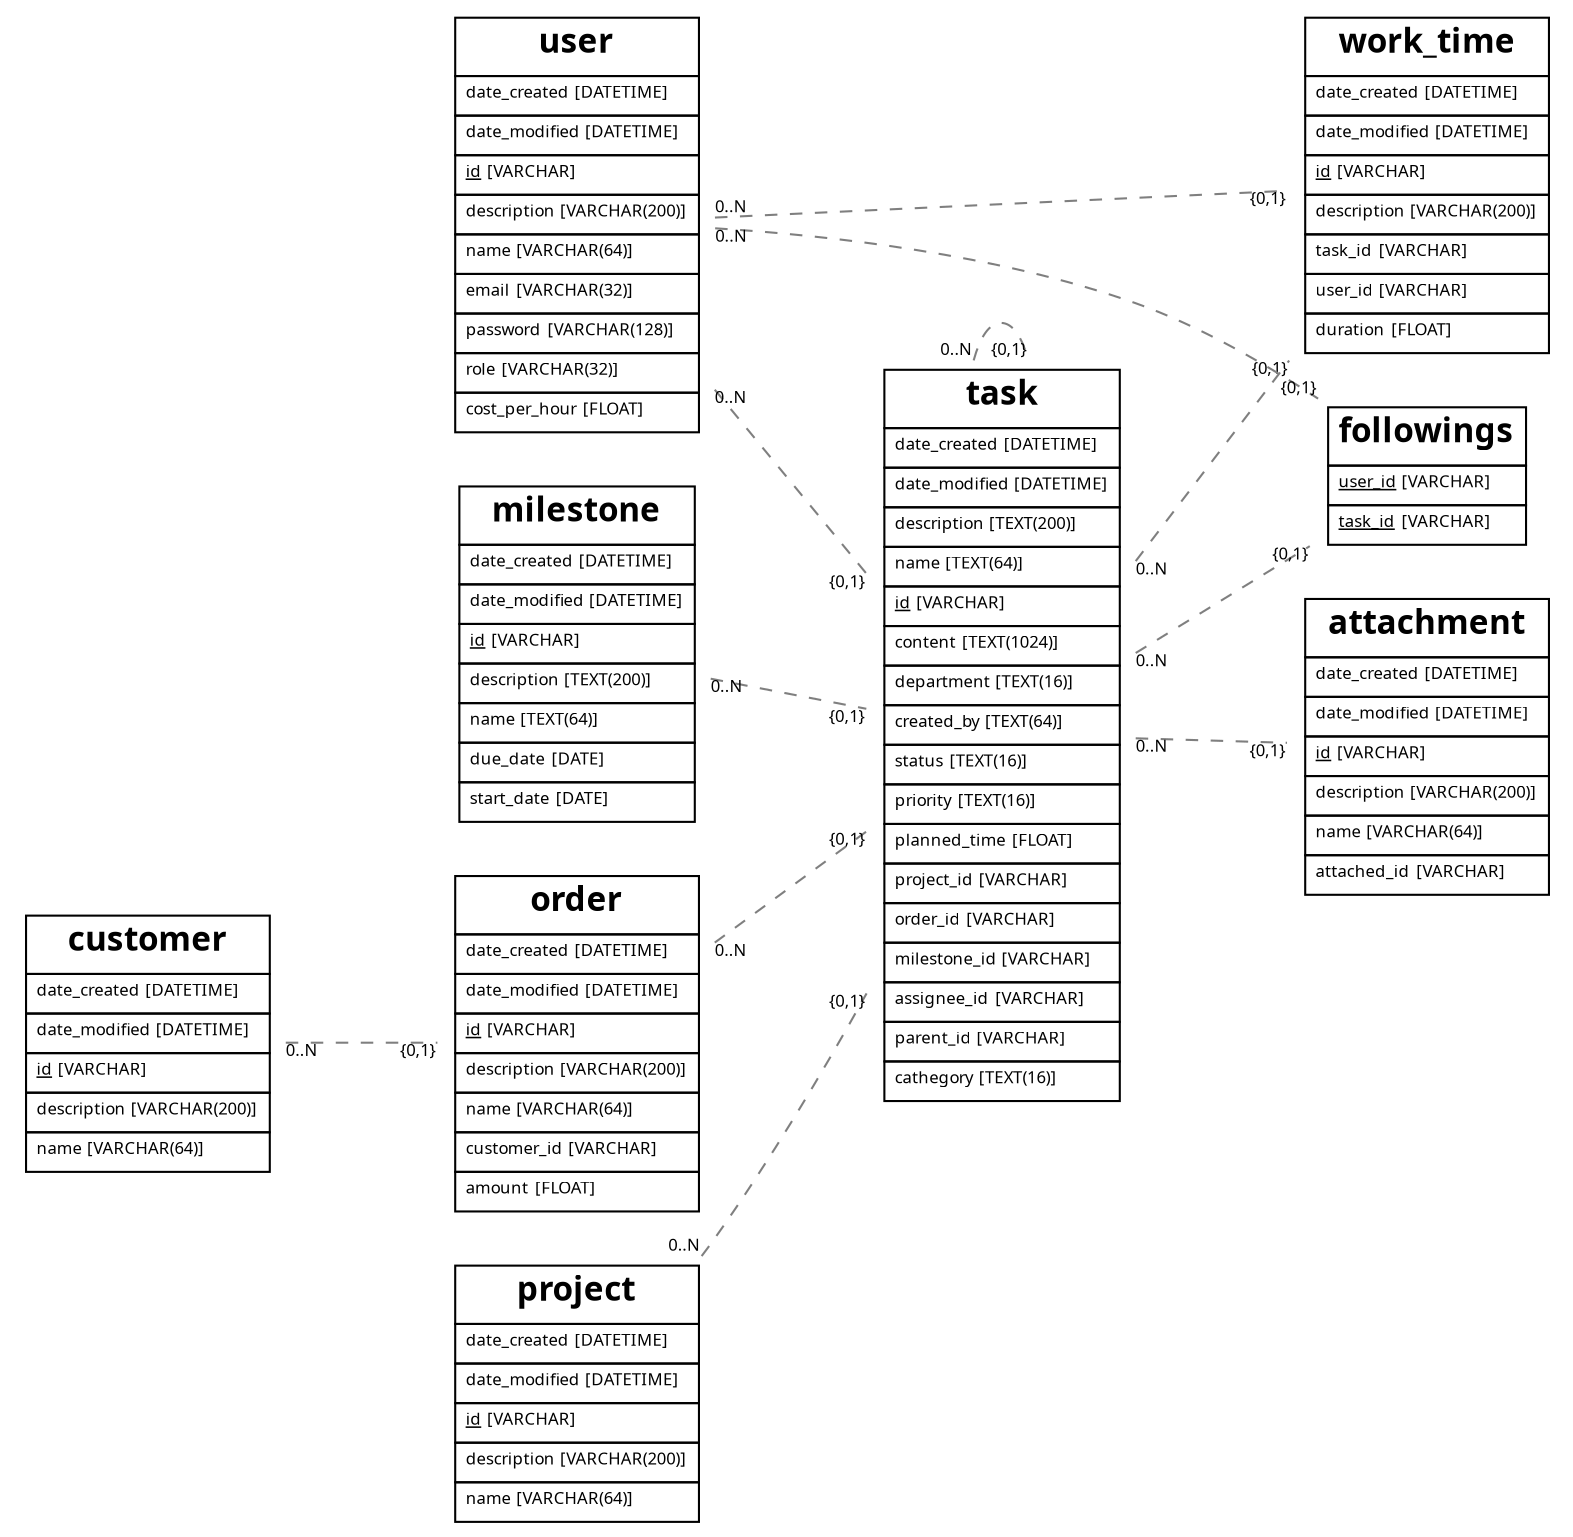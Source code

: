  graph {
    graph [rankdir=LR];
    node [label="\N",
        shape=plaintext
        fontsize=8,
        fontname=Verdana
    ];
    edge [color=gray50,
        minlen=2,
        style=dashed
        fontsize=8,
        fontname=Verdana
    ];

"customer" [label=<<FONT FACE="Verdana"><TABLE BORDER="0" CELLBORDER="1" CELLPADDING="4" CELLSPACING="0"><TR><TD><B><FONT POINT-SIZE="16">customer</FONT></B></TD></TR><TR><TD ALIGN="LEFT"><FONT>date_created</FONT><FONT> [DATETIME]</FONT></TD></TR><TR><TD ALIGN="LEFT"><FONT>date_modified</FONT><FONT> [DATETIME]</FONT></TD></TR><TR><TD ALIGN="LEFT"><u><FONT>id</FONT></u><FONT> [VARCHAR]</FONT></TD></TR><TR><TD ALIGN="LEFT"><FONT>description</FONT><FONT> [VARCHAR(200)]</FONT></TD></TR><TR><TD ALIGN="LEFT"><FONT>name</FONT><FONT> [VARCHAR(64)]</FONT></TD></TR></TABLE></FONT>>];
"task" [label=<<FONT FACE="Verdana"><TABLE BORDER="0" CELLBORDER="1" CELLPADDING="4" CELLSPACING="0"><TR><TD><B><FONT POINT-SIZE="16">task</FONT></B></TD></TR><TR><TD ALIGN="LEFT"><FONT>date_created</FONT><FONT> [DATETIME]</FONT></TD></TR><TR><TD ALIGN="LEFT"><FONT>date_modified</FONT><FONT> [DATETIME]</FONT></TD></TR><TR><TD ALIGN="LEFT"><FONT>description</FONT><FONT> [TEXT(200)]</FONT></TD></TR><TR><TD ALIGN="LEFT"><FONT>name</FONT><FONT> [TEXT(64)]</FONT></TD></TR><TR><TD ALIGN="LEFT"><u><FONT>id</FONT></u><FONT> [VARCHAR]</FONT></TD></TR><TR><TD ALIGN="LEFT"><FONT>content</FONT><FONT> [TEXT(1024)]</FONT></TD></TR><TR><TD ALIGN="LEFT"><FONT>department</FONT><FONT> [TEXT(16)]</FONT></TD></TR><TR><TD ALIGN="LEFT"><FONT>created_by</FONT><FONT> [TEXT(64)]</FONT></TD></TR><TR><TD ALIGN="LEFT"><FONT>status</FONT><FONT> [TEXT(16)]</FONT></TD></TR><TR><TD ALIGN="LEFT"><FONT>priority</FONT><FONT> [TEXT(16)]</FONT></TD></TR><TR><TD ALIGN="LEFT"><FONT>planned_time</FONT><FONT> [FLOAT]</FONT></TD></TR><TR><TD ALIGN="LEFT"><FONT>project_id</FONT><FONT> [VARCHAR]</FONT></TD></TR><TR><TD ALIGN="LEFT"><FONT>order_id</FONT><FONT> [VARCHAR]</FONT></TD></TR><TR><TD ALIGN="LEFT"><FONT>milestone_id</FONT><FONT> [VARCHAR]</FONT></TD></TR><TR><TD ALIGN="LEFT"><FONT>assignee_id</FONT><FONT> [VARCHAR]</FONT></TD></TR><TR><TD ALIGN="LEFT"><FONT>parent_id</FONT><FONT> [VARCHAR]</FONT></TD></TR><TR><TD ALIGN="LEFT"><FONT>cathegory</FONT><FONT> [TEXT(16)]</FONT></TD></TR></TABLE></FONT>>];
"followings" [label=<<FONT FACE="Verdana"><TABLE BORDER="0" CELLBORDER="1" CELLPADDING="4" CELLSPACING="0"><TR><TD><B><FONT POINT-SIZE="16">followings</FONT></B></TD></TR><TR><TD ALIGN="LEFT"><u><FONT>user_id</FONT></u><FONT> [VARCHAR]</FONT></TD></TR><TR><TD ALIGN="LEFT"><u><FONT>task_id</FONT></u><FONT> [VARCHAR]</FONT></TD></TR></TABLE></FONT>>];
"work_time" [label=<<FONT FACE="Verdana"><TABLE BORDER="0" CELLBORDER="1" CELLPADDING="4" CELLSPACING="0"><TR><TD><B><FONT POINT-SIZE="16">work_time</FONT></B></TD></TR><TR><TD ALIGN="LEFT"><FONT>date_created</FONT><FONT> [DATETIME]</FONT></TD></TR><TR><TD ALIGN="LEFT"><FONT>date_modified</FONT><FONT> [DATETIME]</FONT></TD></TR><TR><TD ALIGN="LEFT"><u><FONT>id</FONT></u><FONT> [VARCHAR]</FONT></TD></TR><TR><TD ALIGN="LEFT"><FONT>description</FONT><FONT> [VARCHAR(200)]</FONT></TD></TR><TR><TD ALIGN="LEFT"><FONT>task_id</FONT><FONT> [VARCHAR]</FONT></TD></TR><TR><TD ALIGN="LEFT"><FONT>user_id</FONT><FONT> [VARCHAR]</FONT></TD></TR><TR><TD ALIGN="LEFT"><FONT>duration</FONT><FONT> [FLOAT]</FONT></TD></TR></TABLE></FONT>>];
"project" [label=<<FONT FACE="Verdana"><TABLE BORDER="0" CELLBORDER="1" CELLPADDING="4" CELLSPACING="0"><TR><TD><B><FONT POINT-SIZE="16">project</FONT></B></TD></TR><TR><TD ALIGN="LEFT"><FONT>date_created</FONT><FONT> [DATETIME]</FONT></TD></TR><TR><TD ALIGN="LEFT"><FONT>date_modified</FONT><FONT> [DATETIME]</FONT></TD></TR><TR><TD ALIGN="LEFT"><u><FONT>id</FONT></u><FONT> [VARCHAR]</FONT></TD></TR><TR><TD ALIGN="LEFT"><FONT>description</FONT><FONT> [VARCHAR(200)]</FONT></TD></TR><TR><TD ALIGN="LEFT"><FONT>name</FONT><FONT> [VARCHAR(64)]</FONT></TD></TR></TABLE></FONT>>];
"attachment" [label=<<FONT FACE="Verdana"><TABLE BORDER="0" CELLBORDER="1" CELLPADDING="4" CELLSPACING="0"><TR><TD><B><FONT POINT-SIZE="16">attachment</FONT></B></TD></TR><TR><TD ALIGN="LEFT"><FONT>date_created</FONT><FONT> [DATETIME]</FONT></TD></TR><TR><TD ALIGN="LEFT"><FONT>date_modified</FONT><FONT> [DATETIME]</FONT></TD></TR><TR><TD ALIGN="LEFT"><u><FONT>id</FONT></u><FONT> [VARCHAR]</FONT></TD></TR><TR><TD ALIGN="LEFT"><FONT>description</FONT><FONT> [VARCHAR(200)]</FONT></TD></TR><TR><TD ALIGN="LEFT"><FONT>name</FONT><FONT> [VARCHAR(64)]</FONT></TD></TR><TR><TD ALIGN="LEFT"><FONT>attached_id</FONT><FONT> [VARCHAR]</FONT></TD></TR></TABLE></FONT>>];
"milestone" [label=<<FONT FACE="Verdana"><TABLE BORDER="0" CELLBORDER="1" CELLPADDING="4" CELLSPACING="0"><TR><TD><B><FONT POINT-SIZE="16">milestone</FONT></B></TD></TR><TR><TD ALIGN="LEFT"><FONT>date_created</FONT><FONT> [DATETIME]</FONT></TD></TR><TR><TD ALIGN="LEFT"><FONT>date_modified</FONT><FONT> [DATETIME]</FONT></TD></TR><TR><TD ALIGN="LEFT"><u><FONT>id</FONT></u><FONT> [VARCHAR]</FONT></TD></TR><TR><TD ALIGN="LEFT"><FONT>description</FONT><FONT> [TEXT(200)]</FONT></TD></TR><TR><TD ALIGN="LEFT"><FONT>name</FONT><FONT> [TEXT(64)]</FONT></TD></TR><TR><TD ALIGN="LEFT"><FONT>due_date</FONT><FONT> [DATE]</FONT></TD></TR><TR><TD ALIGN="LEFT"><FONT>start_date</FONT><FONT> [DATE]</FONT></TD></TR></TABLE></FONT>>];
"order" [label=<<FONT FACE="Verdana"><TABLE BORDER="0" CELLBORDER="1" CELLPADDING="4" CELLSPACING="0"><TR><TD><B><FONT POINT-SIZE="16">order</FONT></B></TD></TR><TR><TD ALIGN="LEFT"><FONT>date_created</FONT><FONT> [DATETIME]</FONT></TD></TR><TR><TD ALIGN="LEFT"><FONT>date_modified</FONT><FONT> [DATETIME]</FONT></TD></TR><TR><TD ALIGN="LEFT"><u><FONT>id</FONT></u><FONT> [VARCHAR]</FONT></TD></TR><TR><TD ALIGN="LEFT"><FONT>description</FONT><FONT> [VARCHAR(200)]</FONT></TD></TR><TR><TD ALIGN="LEFT"><FONT>name</FONT><FONT> [VARCHAR(64)]</FONT></TD></TR><TR><TD ALIGN="LEFT"><FONT>customer_id</FONT><FONT> [VARCHAR]</FONT></TD></TR><TR><TD ALIGN="LEFT"><FONT>amount</FONT><FONT> [FLOAT]</FONT></TD></TR></TABLE></FONT>>];
"user" [label=<<FONT FACE="Verdana"><TABLE BORDER="0" CELLBORDER="1" CELLPADDING="4" CELLSPACING="0"><TR><TD><B><FONT POINT-SIZE="16">user</FONT></B></TD></TR><TR><TD ALIGN="LEFT"><FONT>date_created</FONT><FONT> [DATETIME]</FONT></TD></TR><TR><TD ALIGN="LEFT"><FONT>date_modified</FONT><FONT> [DATETIME]</FONT></TD></TR><TR><TD ALIGN="LEFT"><u><FONT>id</FONT></u><FONT> [VARCHAR]</FONT></TD></TR><TR><TD ALIGN="LEFT"><FONT>description</FONT><FONT> [VARCHAR(200)]</FONT></TD></TR><TR><TD ALIGN="LEFT"><FONT>name</FONT><FONT> [VARCHAR(64)]</FONT></TD></TR><TR><TD ALIGN="LEFT"><FONT>email</FONT><FONT> [VARCHAR(32)]</FONT></TD></TR><TR><TD ALIGN="LEFT"><FONT>password</FONT><FONT> [VARCHAR(128)]</FONT></TD></TR><TR><TD ALIGN="LEFT"><FONT>role</FONT><FONT> [VARCHAR(32)]</FONT></TD></TR><TR><TD ALIGN="LEFT"><FONT>cost_per_hour</FONT><FONT> [FLOAT]</FONT></TD></TR></TABLE></FONT>>];
"order" -- "task" [taillabel=<<FONT>0..N</FONT>>,headlabel=<<FONT>{0,1}</FONT>>];
"project" -- "task" [taillabel=<<FONT>0..N</FONT>>,headlabel=<<FONT>{0,1}</FONT>>];
"user" -- "task" [taillabel=<<FONT>0..N</FONT>>,headlabel=<<FONT>{0,1}</FONT>>];
"task" -- "task" [taillabel=<<FONT>0..N</FONT>>,headlabel=<<FONT>{0,1}</FONT>>];
"milestone" -- "task" [taillabel=<<FONT>0..N</FONT>>,headlabel=<<FONT>{0,1}</FONT>>];
"user" -- "followings" [taillabel=<<FONT>0..N</FONT>>,headlabel=<<FONT>{0,1}</FONT>>];
"task" -- "followings" [taillabel=<<FONT>0..N</FONT>>,headlabel=<<FONT>{0,1}</FONT>>];
"user" -- "work_time" [taillabel=<<FONT>0..N</FONT>>,headlabel=<<FONT>{0,1}</FONT>>];
"task" -- "work_time" [taillabel=<<FONT>0..N</FONT>>,headlabel=<<FONT>{0,1}</FONT>>];
"task" -- "attachment" [taillabel=<<FONT>0..N</FONT>>,headlabel=<<FONT>{0,1}</FONT>>];
"customer" -- "order" [taillabel=<<FONT>0..N</FONT>>,headlabel=<<FONT>{0,1}</FONT>>];
}
